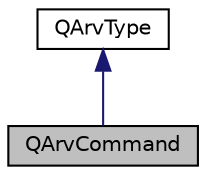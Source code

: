 digraph "QArvCommand"
{
  edge [fontname="Helvetica",fontsize="10",labelfontname="Helvetica",labelfontsize="10"];
  node [fontname="Helvetica",fontsize="10",shape=record];
  Node1 [label="QArvCommand",height=0.2,width=0.4,color="black", fillcolor="grey75", style="filled", fontcolor="black"];
  Node2 -> Node1 [dir="back",color="midnightblue",fontsize="10",style="solid",fontname="Helvetica"];
  Node2 [label="QArvType",height=0.2,width=0.4,color="black", fillcolor="white", style="filled",URL="$struct_q_arv_type.html",tooltip="These types are used by the QArvCamera model and delegate to edit feature node values. "];
}
